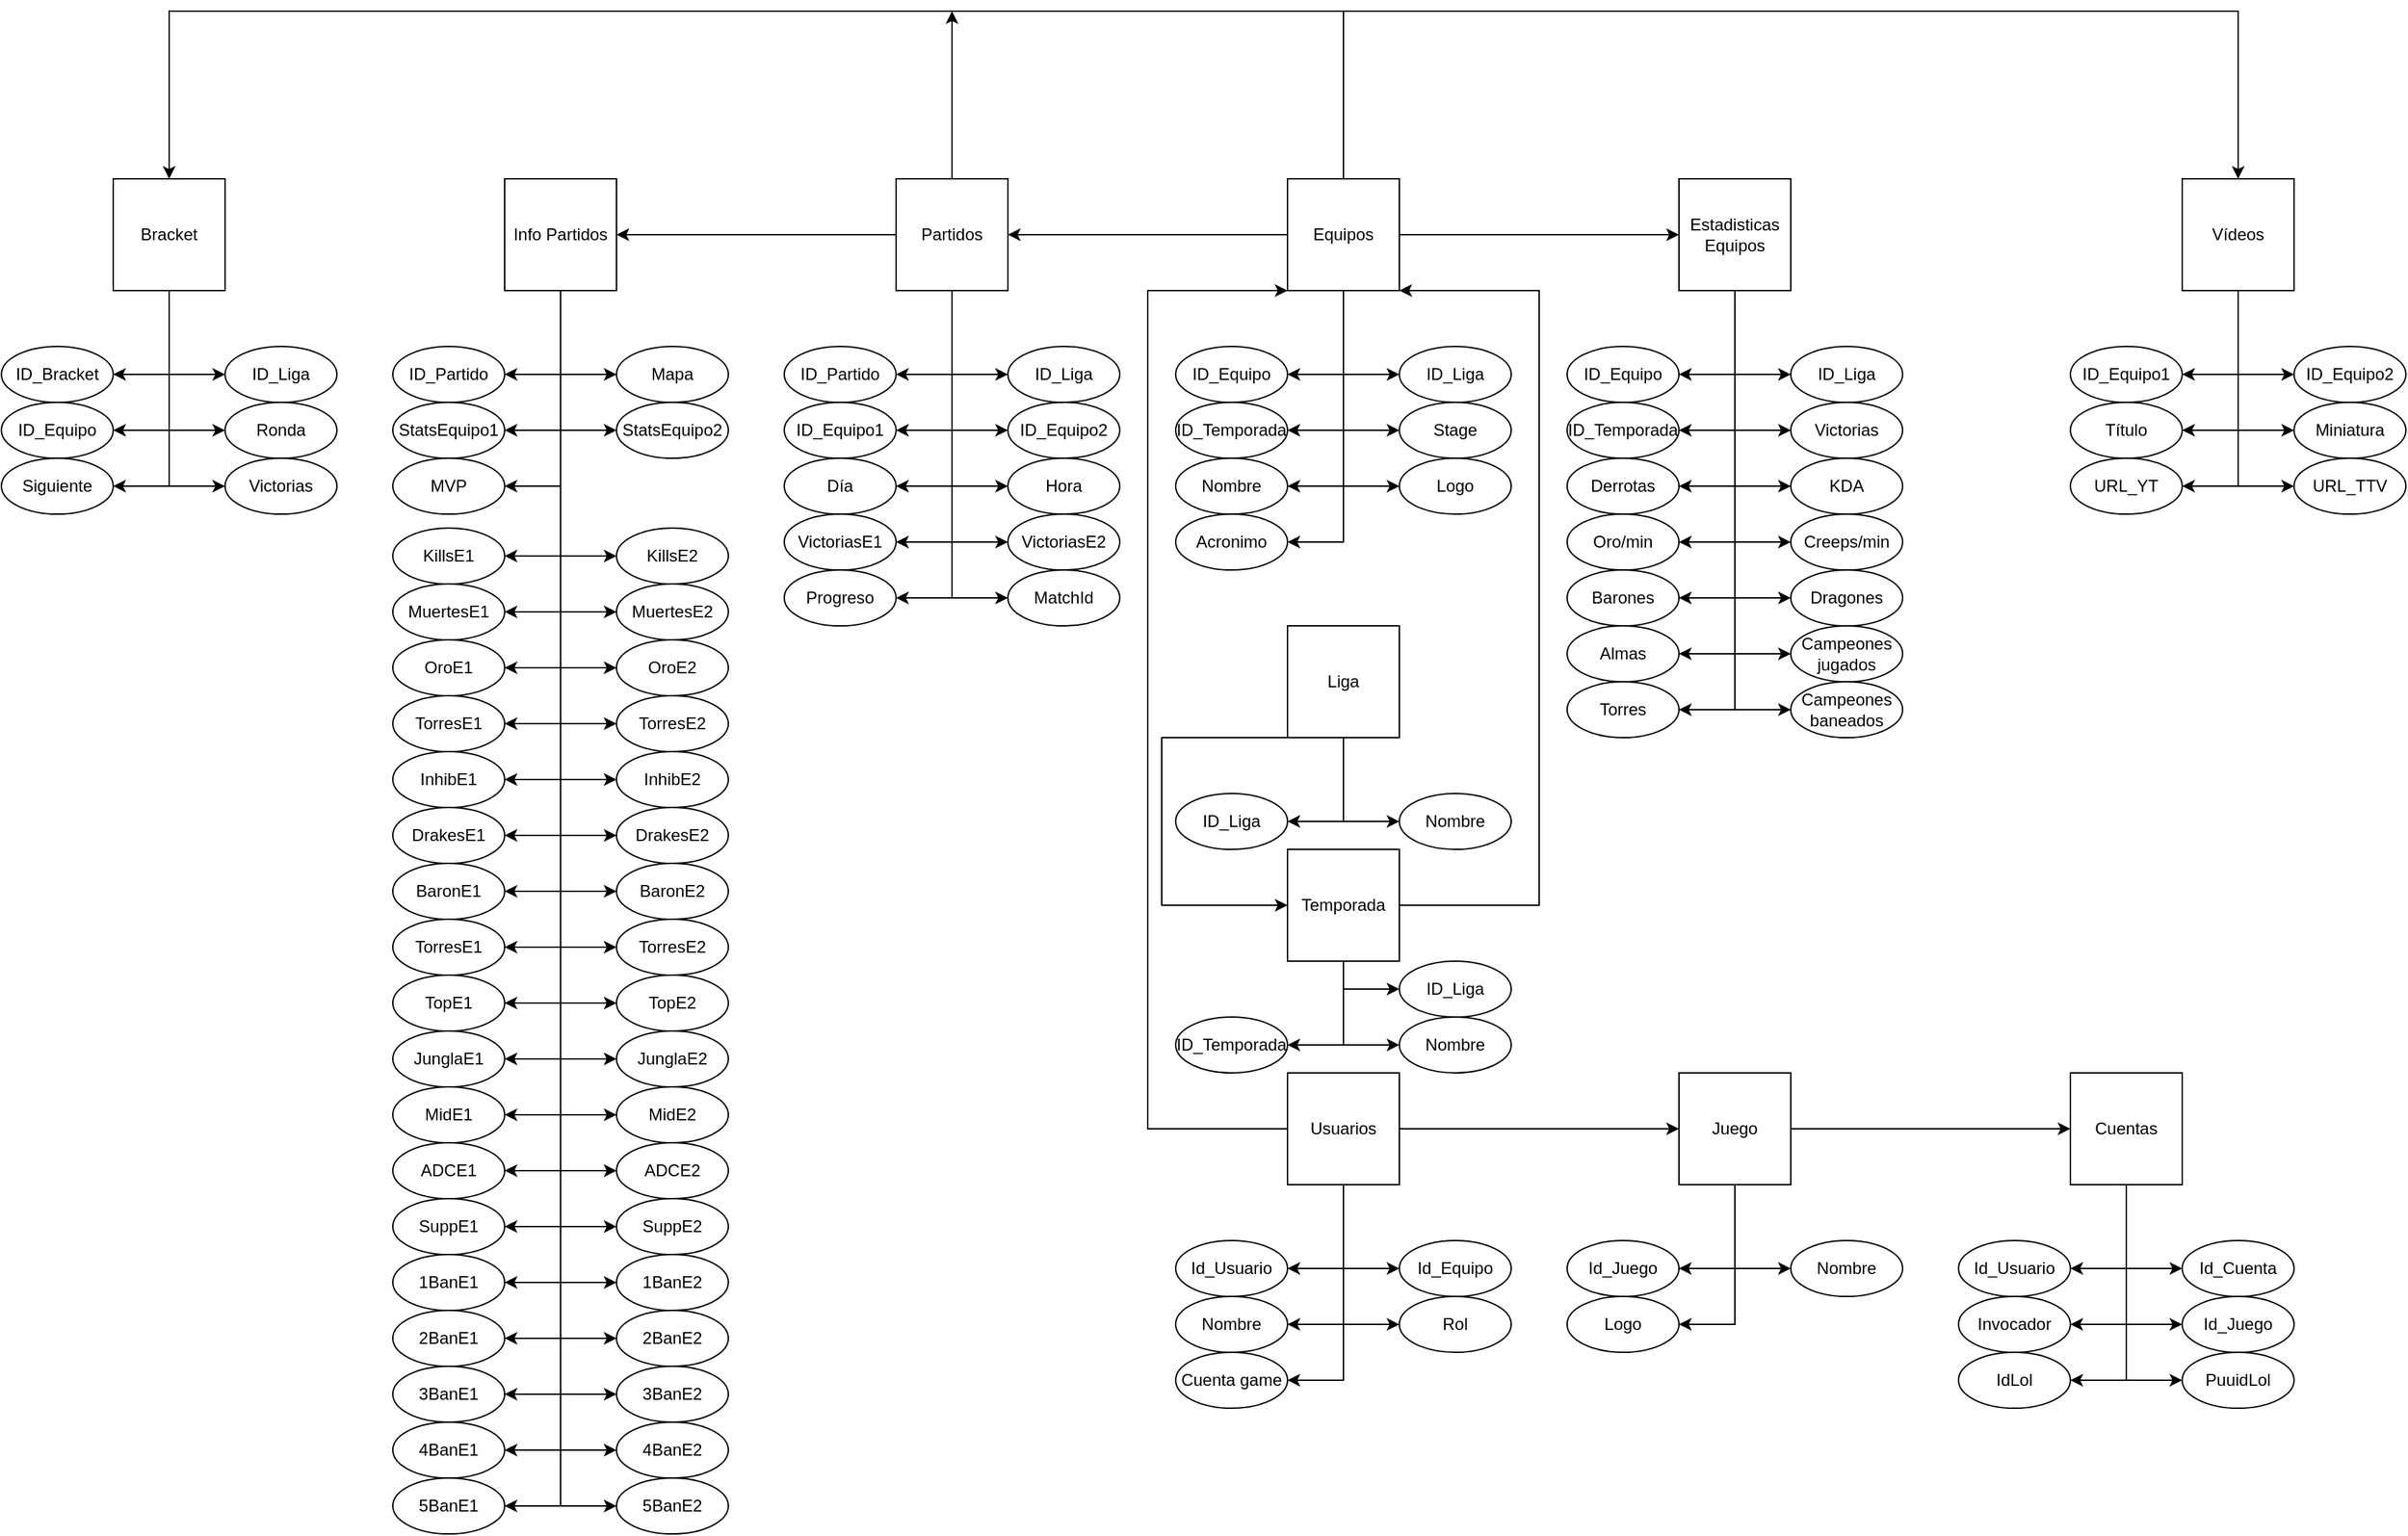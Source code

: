 <mxfile version="21.7.2" type="device">
  <diagram name="Entidad Relación" id="0u6aJtUoeR-ATOwxuQk9">
    <mxGraphModel dx="2261" dy="790" grid="1" gridSize="10" guides="1" tooltips="1" connect="1" arrows="1" fold="1" page="1" pageScale="1" pageWidth="827" pageHeight="1169" math="0" shadow="0">
      <root>
        <mxCell id="0" />
        <mxCell id="1" parent="0" />
        <mxCell id="FZm4dAVfLS0H3GK4Erbv-11" style="edgeStyle=orthogonalEdgeStyle;rounded=0;orthogonalLoop=1;jettySize=auto;html=1;entryX=1;entryY=0.5;entryDx=0;entryDy=0;" parent="1" source="FZm4dAVfLS0H3GK4Erbv-1" target="FZm4dAVfLS0H3GK4Erbv-2" edge="1">
          <mxGeometry relative="1" as="geometry" />
        </mxCell>
        <mxCell id="FZm4dAVfLS0H3GK4Erbv-12" style="edgeStyle=orthogonalEdgeStyle;rounded=0;orthogonalLoop=1;jettySize=auto;html=1;entryX=0;entryY=0.5;entryDx=0;entryDy=0;" parent="1" source="FZm4dAVfLS0H3GK4Erbv-1" target="FZm4dAVfLS0H3GK4Erbv-3" edge="1">
          <mxGeometry relative="1" as="geometry" />
        </mxCell>
        <mxCell id="FZm4dAVfLS0H3GK4Erbv-13" style="edgeStyle=orthogonalEdgeStyle;rounded=0;orthogonalLoop=1;jettySize=auto;html=1;entryX=0;entryY=0.5;entryDx=0;entryDy=0;" parent="1" source="FZm4dAVfLS0H3GK4Erbv-1" target="FZm4dAVfLS0H3GK4Erbv-9" edge="1">
          <mxGeometry relative="1" as="geometry" />
        </mxCell>
        <mxCell id="FZm4dAVfLS0H3GK4Erbv-14" style="edgeStyle=orthogonalEdgeStyle;rounded=0;orthogonalLoop=1;jettySize=auto;html=1;entryX=0;entryY=0.5;entryDx=0;entryDy=0;" parent="1" source="FZm4dAVfLS0H3GK4Erbv-1" target="FZm4dAVfLS0H3GK4Erbv-5" edge="1">
          <mxGeometry relative="1" as="geometry" />
        </mxCell>
        <mxCell id="FZm4dAVfLS0H3GK4Erbv-15" style="edgeStyle=orthogonalEdgeStyle;rounded=0;orthogonalLoop=1;jettySize=auto;html=1;entryX=1;entryY=0.5;entryDx=0;entryDy=0;" parent="1" source="FZm4dAVfLS0H3GK4Erbv-1" target="FZm4dAVfLS0H3GK4Erbv-4" edge="1">
          <mxGeometry relative="1" as="geometry" />
        </mxCell>
        <mxCell id="FZm4dAVfLS0H3GK4Erbv-16" style="edgeStyle=orthogonalEdgeStyle;rounded=0;orthogonalLoop=1;jettySize=auto;html=1;entryX=1;entryY=0.5;entryDx=0;entryDy=0;" parent="1" source="FZm4dAVfLS0H3GK4Erbv-1" target="FZm4dAVfLS0H3GK4Erbv-6" edge="1">
          <mxGeometry relative="1" as="geometry" />
        </mxCell>
        <mxCell id="FZm4dAVfLS0H3GK4Erbv-44" style="edgeStyle=orthogonalEdgeStyle;rounded=0;orthogonalLoop=1;jettySize=auto;html=1;entryX=0;entryY=0.5;entryDx=0;entryDy=0;" parent="1" source="FZm4dAVfLS0H3GK4Erbv-1" target="FZm4dAVfLS0H3GK4Erbv-10" edge="1">
          <mxGeometry relative="1" as="geometry" />
        </mxCell>
        <mxCell id="FZm4dAVfLS0H3GK4Erbv-72" style="edgeStyle=orthogonalEdgeStyle;rounded=0;orthogonalLoop=1;jettySize=auto;html=1;entryX=1;entryY=0.5;entryDx=0;entryDy=0;" parent="1" source="FZm4dAVfLS0H3GK4Erbv-1" target="FZm4dAVfLS0H3GK4Erbv-58" edge="1">
          <mxGeometry relative="1" as="geometry" />
        </mxCell>
        <mxCell id="FZm4dAVfLS0H3GK4Erbv-162" style="edgeStyle=orthogonalEdgeStyle;rounded=0;orthogonalLoop=1;jettySize=auto;html=1;entryX=0.5;entryY=0;entryDx=0;entryDy=0;" parent="1" source="FZm4dAVfLS0H3GK4Erbv-1" target="FZm4dAVfLS0H3GK4Erbv-159" edge="1">
          <mxGeometry relative="1" as="geometry">
            <Array as="points">
              <mxPoint x="240" y="40" />
              <mxPoint x="880" y="40" />
            </Array>
          </mxGeometry>
        </mxCell>
        <mxCell id="FZm4dAVfLS0H3GK4Erbv-176" style="edgeStyle=orthogonalEdgeStyle;rounded=0;orthogonalLoop=1;jettySize=auto;html=1;entryX=0.5;entryY=0;entryDx=0;entryDy=0;" parent="1" source="FZm4dAVfLS0H3GK4Erbv-1" target="FZm4dAVfLS0H3GK4Erbv-173" edge="1">
          <mxGeometry relative="1" as="geometry">
            <Array as="points">
              <mxPoint x="240" y="40" />
              <mxPoint x="-600" y="40" />
            </Array>
          </mxGeometry>
        </mxCell>
        <mxCell id="FZm4dAVfLS0H3GK4Erbv-188" style="edgeStyle=orthogonalEdgeStyle;rounded=0;orthogonalLoop=1;jettySize=auto;html=1;entryX=1;entryY=0.5;entryDx=0;entryDy=0;" parent="1" source="FZm4dAVfLS0H3GK4Erbv-1" target="FZm4dAVfLS0H3GK4Erbv-187" edge="1">
          <mxGeometry relative="1" as="geometry" />
        </mxCell>
        <mxCell id="FZm4dAVfLS0H3GK4Erbv-1" value="Equipos" style="whiteSpace=wrap;html=1;aspect=fixed;" parent="1" vertex="1">
          <mxGeometry x="200" y="160" width="80" height="80" as="geometry" />
        </mxCell>
        <mxCell id="FZm4dAVfLS0H3GK4Erbv-2" value="ID_Equipo" style="ellipse;whiteSpace=wrap;html=1;" parent="1" vertex="1">
          <mxGeometry x="120" y="280" width="80" height="40" as="geometry" />
        </mxCell>
        <mxCell id="FZm4dAVfLS0H3GK4Erbv-3" value="ID_Liga" style="ellipse;whiteSpace=wrap;html=1;" parent="1" vertex="1">
          <mxGeometry x="280" y="280" width="80" height="40" as="geometry" />
        </mxCell>
        <mxCell id="FZm4dAVfLS0H3GK4Erbv-4" value="Nombre" style="ellipse;whiteSpace=wrap;html=1;" parent="1" vertex="1">
          <mxGeometry x="120" y="360" width="80" height="40" as="geometry" />
        </mxCell>
        <mxCell id="FZm4dAVfLS0H3GK4Erbv-5" value="Logo" style="ellipse;whiteSpace=wrap;html=1;" parent="1" vertex="1">
          <mxGeometry x="280" y="360" width="80" height="40" as="geometry" />
        </mxCell>
        <mxCell id="FZm4dAVfLS0H3GK4Erbv-6" value="Acronimo" style="ellipse;whiteSpace=wrap;html=1;" parent="1" vertex="1">
          <mxGeometry x="120" y="400" width="80" height="40" as="geometry" />
        </mxCell>
        <mxCell id="FZm4dAVfLS0H3GK4Erbv-9" value="Stage" style="ellipse;whiteSpace=wrap;html=1;" parent="1" vertex="1">
          <mxGeometry x="280" y="320" width="80" height="40" as="geometry" />
        </mxCell>
        <mxCell id="FZm4dAVfLS0H3GK4Erbv-29" style="edgeStyle=orthogonalEdgeStyle;rounded=0;orthogonalLoop=1;jettySize=auto;html=1;entryX=1;entryY=0.5;entryDx=0;entryDy=0;" parent="1" source="FZm4dAVfLS0H3GK4Erbv-10" target="FZm4dAVfLS0H3GK4Erbv-17" edge="1">
          <mxGeometry relative="1" as="geometry" />
        </mxCell>
        <mxCell id="FZm4dAVfLS0H3GK4Erbv-30" style="edgeStyle=orthogonalEdgeStyle;rounded=0;orthogonalLoop=1;jettySize=auto;html=1;entryX=0;entryY=0.5;entryDx=0;entryDy=0;" parent="1" source="FZm4dAVfLS0H3GK4Erbv-10" target="FZm4dAVfLS0H3GK4Erbv-18" edge="1">
          <mxGeometry relative="1" as="geometry" />
        </mxCell>
        <mxCell id="FZm4dAVfLS0H3GK4Erbv-31" style="edgeStyle=orthogonalEdgeStyle;rounded=0;orthogonalLoop=1;jettySize=auto;html=1;entryX=1;entryY=0.5;entryDx=0;entryDy=0;" parent="1" source="FZm4dAVfLS0H3GK4Erbv-10" target="FZm4dAVfLS0H3GK4Erbv-19" edge="1">
          <mxGeometry relative="1" as="geometry" />
        </mxCell>
        <mxCell id="FZm4dAVfLS0H3GK4Erbv-32" style="edgeStyle=orthogonalEdgeStyle;rounded=0;orthogonalLoop=1;jettySize=auto;html=1;entryX=1;entryY=0.5;entryDx=0;entryDy=0;" parent="1" source="FZm4dAVfLS0H3GK4Erbv-10" target="FZm4dAVfLS0H3GK4Erbv-21" edge="1">
          <mxGeometry relative="1" as="geometry" />
        </mxCell>
        <mxCell id="FZm4dAVfLS0H3GK4Erbv-33" style="edgeStyle=orthogonalEdgeStyle;rounded=0;orthogonalLoop=1;jettySize=auto;html=1;entryX=1;entryY=0.5;entryDx=0;entryDy=0;" parent="1" source="FZm4dAVfLS0H3GK4Erbv-10" target="FZm4dAVfLS0H3GK4Erbv-23" edge="1">
          <mxGeometry relative="1" as="geometry" />
        </mxCell>
        <mxCell id="FZm4dAVfLS0H3GK4Erbv-34" style="edgeStyle=orthogonalEdgeStyle;rounded=0;orthogonalLoop=1;jettySize=auto;html=1;entryX=1;entryY=0.5;entryDx=0;entryDy=0;" parent="1" source="FZm4dAVfLS0H3GK4Erbv-10" target="FZm4dAVfLS0H3GK4Erbv-25" edge="1">
          <mxGeometry relative="1" as="geometry" />
        </mxCell>
        <mxCell id="FZm4dAVfLS0H3GK4Erbv-35" style="edgeStyle=orthogonalEdgeStyle;rounded=0;orthogonalLoop=1;jettySize=auto;html=1;entryX=1;entryY=0.5;entryDx=0;entryDy=0;" parent="1" source="FZm4dAVfLS0H3GK4Erbv-10" target="FZm4dAVfLS0H3GK4Erbv-27" edge="1">
          <mxGeometry relative="1" as="geometry" />
        </mxCell>
        <mxCell id="FZm4dAVfLS0H3GK4Erbv-36" style="edgeStyle=orthogonalEdgeStyle;rounded=0;orthogonalLoop=1;jettySize=auto;html=1;entryX=0;entryY=0.5;entryDx=0;entryDy=0;" parent="1" source="FZm4dAVfLS0H3GK4Erbv-10" target="FZm4dAVfLS0H3GK4Erbv-22" edge="1">
          <mxGeometry relative="1" as="geometry" />
        </mxCell>
        <mxCell id="FZm4dAVfLS0H3GK4Erbv-37" style="edgeStyle=orthogonalEdgeStyle;rounded=0;orthogonalLoop=1;jettySize=auto;html=1;entryX=0;entryY=0.5;entryDx=0;entryDy=0;" parent="1" source="FZm4dAVfLS0H3GK4Erbv-10" target="FZm4dAVfLS0H3GK4Erbv-20" edge="1">
          <mxGeometry relative="1" as="geometry" />
        </mxCell>
        <mxCell id="FZm4dAVfLS0H3GK4Erbv-38" style="edgeStyle=orthogonalEdgeStyle;rounded=0;orthogonalLoop=1;jettySize=auto;html=1;entryX=0;entryY=0.5;entryDx=0;entryDy=0;" parent="1" source="FZm4dAVfLS0H3GK4Erbv-10" target="FZm4dAVfLS0H3GK4Erbv-24" edge="1">
          <mxGeometry relative="1" as="geometry" />
        </mxCell>
        <mxCell id="FZm4dAVfLS0H3GK4Erbv-42" style="edgeStyle=orthogonalEdgeStyle;rounded=0;orthogonalLoop=1;jettySize=auto;html=1;entryX=0;entryY=0.5;entryDx=0;entryDy=0;" parent="1" source="FZm4dAVfLS0H3GK4Erbv-10" target="FZm4dAVfLS0H3GK4Erbv-40" edge="1">
          <mxGeometry relative="1" as="geometry" />
        </mxCell>
        <mxCell id="FZm4dAVfLS0H3GK4Erbv-96" style="edgeStyle=orthogonalEdgeStyle;rounded=0;orthogonalLoop=1;jettySize=auto;html=1;entryX=0;entryY=0.5;entryDx=0;entryDy=0;" parent="1" source="FZm4dAVfLS0H3GK4Erbv-10" target="FZm4dAVfLS0H3GK4Erbv-41" edge="1">
          <mxGeometry relative="1" as="geometry" />
        </mxCell>
        <mxCell id="kjn3KWQrzmM9Be7_fCNh-6" style="edgeStyle=orthogonalEdgeStyle;rounded=0;orthogonalLoop=1;jettySize=auto;html=1;entryX=0;entryY=0.5;entryDx=0;entryDy=0;" edge="1" parent="1" source="FZm4dAVfLS0H3GK4Erbv-10" target="kjn3KWQrzmM9Be7_fCNh-5">
          <mxGeometry relative="1" as="geometry" />
        </mxCell>
        <mxCell id="kjn3KWQrzmM9Be7_fCNh-8" style="edgeStyle=orthogonalEdgeStyle;rounded=0;orthogonalLoop=1;jettySize=auto;html=1;entryX=1;entryY=0.5;entryDx=0;entryDy=0;" edge="1" parent="1" source="FZm4dAVfLS0H3GK4Erbv-10" target="kjn3KWQrzmM9Be7_fCNh-7">
          <mxGeometry relative="1" as="geometry" />
        </mxCell>
        <mxCell id="FZm4dAVfLS0H3GK4Erbv-10" value="Estadisticas&lt;br&gt;Equipos" style="whiteSpace=wrap;html=1;aspect=fixed;" parent="1" vertex="1">
          <mxGeometry x="480" y="160" width="80" height="80" as="geometry" />
        </mxCell>
        <mxCell id="FZm4dAVfLS0H3GK4Erbv-17" value="ID_Equipo" style="ellipse;whiteSpace=wrap;html=1;" parent="1" vertex="1">
          <mxGeometry x="400" y="280" width="80" height="40" as="geometry" />
        </mxCell>
        <mxCell id="FZm4dAVfLS0H3GK4Erbv-18" value="Victorias" style="ellipse;whiteSpace=wrap;html=1;" parent="1" vertex="1">
          <mxGeometry x="560" y="320" width="80" height="40" as="geometry" />
        </mxCell>
        <mxCell id="FZm4dAVfLS0H3GK4Erbv-19" value="Derrotas" style="ellipse;whiteSpace=wrap;html=1;" parent="1" vertex="1">
          <mxGeometry x="400" y="360" width="80" height="40" as="geometry" />
        </mxCell>
        <mxCell id="FZm4dAVfLS0H3GK4Erbv-20" value="Creeps/min" style="ellipse;whiteSpace=wrap;html=1;" parent="1" vertex="1">
          <mxGeometry x="560" y="400" width="80" height="40" as="geometry" />
        </mxCell>
        <mxCell id="FZm4dAVfLS0H3GK4Erbv-21" value="Oro/min" style="ellipse;whiteSpace=wrap;html=1;" parent="1" vertex="1">
          <mxGeometry x="400" y="400" width="80" height="40" as="geometry" />
        </mxCell>
        <mxCell id="FZm4dAVfLS0H3GK4Erbv-22" value="KDA" style="ellipse;whiteSpace=wrap;html=1;" parent="1" vertex="1">
          <mxGeometry x="560" y="360" width="80" height="40" as="geometry" />
        </mxCell>
        <mxCell id="FZm4dAVfLS0H3GK4Erbv-23" value="Barones" style="ellipse;whiteSpace=wrap;html=1;" parent="1" vertex="1">
          <mxGeometry x="400" y="440" width="80" height="40" as="geometry" />
        </mxCell>
        <mxCell id="FZm4dAVfLS0H3GK4Erbv-24" value="Dragones" style="ellipse;whiteSpace=wrap;html=1;" parent="1" vertex="1">
          <mxGeometry x="560" y="440" width="80" height="40" as="geometry" />
        </mxCell>
        <mxCell id="FZm4dAVfLS0H3GK4Erbv-25" value="Almas" style="ellipse;whiteSpace=wrap;html=1;" parent="1" vertex="1">
          <mxGeometry x="400" y="480" width="80" height="40" as="geometry" />
        </mxCell>
        <mxCell id="FZm4dAVfLS0H3GK4Erbv-27" value="Torres" style="ellipse;whiteSpace=wrap;html=1;" parent="1" vertex="1">
          <mxGeometry x="400" y="520" width="80" height="40" as="geometry" />
        </mxCell>
        <mxCell id="FZm4dAVfLS0H3GK4Erbv-40" value="Campeones jugados" style="ellipse;whiteSpace=wrap;html=1;" parent="1" vertex="1">
          <mxGeometry x="560" y="480" width="80" height="40" as="geometry" />
        </mxCell>
        <mxCell id="FZm4dAVfLS0H3GK4Erbv-41" value="Campeones baneados" style="ellipse;whiteSpace=wrap;html=1;" parent="1" vertex="1">
          <mxGeometry x="560" y="520" width="80" height="40" as="geometry" />
        </mxCell>
        <mxCell id="FZm4dAVfLS0H3GK4Erbv-45" style="edgeStyle=orthogonalEdgeStyle;rounded=0;orthogonalLoop=1;jettySize=auto;html=1;entryX=1;entryY=0.5;entryDx=0;entryDy=0;" parent="1" source="FZm4dAVfLS0H3GK4Erbv-58" target="FZm4dAVfLS0H3GK4Erbv-59" edge="1">
          <mxGeometry relative="1" as="geometry" />
        </mxCell>
        <mxCell id="FZm4dAVfLS0H3GK4Erbv-46" style="edgeStyle=orthogonalEdgeStyle;rounded=0;orthogonalLoop=1;jettySize=auto;html=1;entryX=0;entryY=0.5;entryDx=0;entryDy=0;" parent="1" source="FZm4dAVfLS0H3GK4Erbv-58" target="FZm4dAVfLS0H3GK4Erbv-60" edge="1">
          <mxGeometry relative="1" as="geometry" />
        </mxCell>
        <mxCell id="FZm4dAVfLS0H3GK4Erbv-47" style="edgeStyle=orthogonalEdgeStyle;rounded=0;orthogonalLoop=1;jettySize=auto;html=1;entryX=1;entryY=0.5;entryDx=0;entryDy=0;" parent="1" source="FZm4dAVfLS0H3GK4Erbv-58" target="FZm4dAVfLS0H3GK4Erbv-61" edge="1">
          <mxGeometry relative="1" as="geometry" />
        </mxCell>
        <mxCell id="FZm4dAVfLS0H3GK4Erbv-48" style="edgeStyle=orthogonalEdgeStyle;rounded=0;orthogonalLoop=1;jettySize=auto;html=1;entryX=1;entryY=0.5;entryDx=0;entryDy=0;" parent="1" source="FZm4dAVfLS0H3GK4Erbv-58" target="FZm4dAVfLS0H3GK4Erbv-63" edge="1">
          <mxGeometry relative="1" as="geometry" />
        </mxCell>
        <mxCell id="FZm4dAVfLS0H3GK4Erbv-49" style="edgeStyle=orthogonalEdgeStyle;rounded=0;orthogonalLoop=1;jettySize=auto;html=1;entryX=1;entryY=0.5;entryDx=0;entryDy=0;" parent="1" source="FZm4dAVfLS0H3GK4Erbv-58" target="FZm4dAVfLS0H3GK4Erbv-65" edge="1">
          <mxGeometry relative="1" as="geometry" />
        </mxCell>
        <mxCell id="FZm4dAVfLS0H3GK4Erbv-52" style="edgeStyle=orthogonalEdgeStyle;rounded=0;orthogonalLoop=1;jettySize=auto;html=1;entryX=0;entryY=0.5;entryDx=0;entryDy=0;" parent="1" source="FZm4dAVfLS0H3GK4Erbv-58" target="FZm4dAVfLS0H3GK4Erbv-64" edge="1">
          <mxGeometry relative="1" as="geometry" />
        </mxCell>
        <mxCell id="FZm4dAVfLS0H3GK4Erbv-53" style="edgeStyle=orthogonalEdgeStyle;rounded=0;orthogonalLoop=1;jettySize=auto;html=1;entryX=0;entryY=0.5;entryDx=0;entryDy=0;" parent="1" source="FZm4dAVfLS0H3GK4Erbv-58" target="FZm4dAVfLS0H3GK4Erbv-62" edge="1">
          <mxGeometry relative="1" as="geometry" />
        </mxCell>
        <mxCell id="FZm4dAVfLS0H3GK4Erbv-55" style="edgeStyle=orthogonalEdgeStyle;rounded=0;orthogonalLoop=1;jettySize=auto;html=1;entryX=0;entryY=0.5;entryDx=0;entryDy=0;" parent="1" source="FZm4dAVfLS0H3GK4Erbv-58" target="FZm4dAVfLS0H3GK4Erbv-69" edge="1">
          <mxGeometry relative="1" as="geometry" />
        </mxCell>
        <mxCell id="FZm4dAVfLS0H3GK4Erbv-73" style="edgeStyle=orthogonalEdgeStyle;rounded=0;orthogonalLoop=1;jettySize=auto;html=1;entryX=1;entryY=0.5;entryDx=0;entryDy=0;" parent="1" source="FZm4dAVfLS0H3GK4Erbv-58" target="FZm4dAVfLS0H3GK4Erbv-66" edge="1">
          <mxGeometry relative="1" as="geometry" />
        </mxCell>
        <mxCell id="FZm4dAVfLS0H3GK4Erbv-75" style="edgeStyle=orthogonalEdgeStyle;rounded=0;orthogonalLoop=1;jettySize=auto;html=1;entryX=0;entryY=0.5;entryDx=0;entryDy=0;" parent="1" source="FZm4dAVfLS0H3GK4Erbv-58" target="FZm4dAVfLS0H3GK4Erbv-67" edge="1">
          <mxGeometry relative="1" as="geometry" />
        </mxCell>
        <mxCell id="FZm4dAVfLS0H3GK4Erbv-77" style="edgeStyle=orthogonalEdgeStyle;rounded=0;orthogonalLoop=1;jettySize=auto;html=1;entryX=1;entryY=0.5;entryDx=0;entryDy=0;" parent="1" source="FZm4dAVfLS0H3GK4Erbv-58" target="FZm4dAVfLS0H3GK4Erbv-76" edge="1">
          <mxGeometry relative="1" as="geometry" />
        </mxCell>
        <mxCell id="FZm4dAVfLS0H3GK4Erbv-177" style="edgeStyle=orthogonalEdgeStyle;rounded=0;orthogonalLoop=1;jettySize=auto;html=1;" parent="1" source="FZm4dAVfLS0H3GK4Erbv-58" edge="1">
          <mxGeometry relative="1" as="geometry">
            <mxPoint x="-40" y="40.0" as="targetPoint" />
          </mxGeometry>
        </mxCell>
        <mxCell id="FZm4dAVfLS0H3GK4Erbv-58" value="Partidos" style="whiteSpace=wrap;html=1;aspect=fixed;" parent="1" vertex="1">
          <mxGeometry x="-80" y="160" width="80" height="80" as="geometry" />
        </mxCell>
        <mxCell id="FZm4dAVfLS0H3GK4Erbv-59" value="ID_Equipo1" style="ellipse;whiteSpace=wrap;html=1;" parent="1" vertex="1">
          <mxGeometry x="-160" y="320" width="80" height="40" as="geometry" />
        </mxCell>
        <mxCell id="FZm4dAVfLS0H3GK4Erbv-60" value="ID_Equipo2" style="ellipse;whiteSpace=wrap;html=1;" parent="1" vertex="1">
          <mxGeometry y="320" width="80" height="40" as="geometry" />
        </mxCell>
        <mxCell id="FZm4dAVfLS0H3GK4Erbv-61" value="Día" style="ellipse;whiteSpace=wrap;html=1;" parent="1" vertex="1">
          <mxGeometry x="-160" y="360" width="80" height="40" as="geometry" />
        </mxCell>
        <mxCell id="FZm4dAVfLS0H3GK4Erbv-62" value="VictoriasE2" style="ellipse;whiteSpace=wrap;html=1;" parent="1" vertex="1">
          <mxGeometry y="400" width="80" height="40" as="geometry" />
        </mxCell>
        <mxCell id="FZm4dAVfLS0H3GK4Erbv-63" value="VictoriasE1" style="ellipse;whiteSpace=wrap;html=1;" parent="1" vertex="1">
          <mxGeometry x="-160" y="400" width="80" height="40" as="geometry" />
        </mxCell>
        <mxCell id="FZm4dAVfLS0H3GK4Erbv-64" value="Hora" style="ellipse;whiteSpace=wrap;html=1;" parent="1" vertex="1">
          <mxGeometry y="360" width="80" height="40" as="geometry" />
        </mxCell>
        <mxCell id="FZm4dAVfLS0H3GK4Erbv-65" value="Progreso" style="ellipse;whiteSpace=wrap;html=1;" parent="1" vertex="1">
          <mxGeometry x="-160" y="440" width="80" height="40" as="geometry" />
        </mxCell>
        <mxCell id="FZm4dAVfLS0H3GK4Erbv-66" value="ID_Partido" style="ellipse;whiteSpace=wrap;html=1;" parent="1" vertex="1">
          <mxGeometry x="-160" y="280" width="80" height="40" as="geometry" />
        </mxCell>
        <mxCell id="FZm4dAVfLS0H3GK4Erbv-67" value="ID_Liga" style="ellipse;whiteSpace=wrap;html=1;" parent="1" vertex="1">
          <mxGeometry y="280" width="80" height="40" as="geometry" />
        </mxCell>
        <mxCell id="FZm4dAVfLS0H3GK4Erbv-69" value="MatchId" style="ellipse;whiteSpace=wrap;html=1;" parent="1" vertex="1">
          <mxGeometry y="440" width="80" height="40" as="geometry" />
        </mxCell>
        <mxCell id="FZm4dAVfLS0H3GK4Erbv-118" style="edgeStyle=orthogonalEdgeStyle;rounded=0;orthogonalLoop=1;jettySize=auto;html=1;entryX=0;entryY=0.5;entryDx=0;entryDy=0;" parent="1" source="FZm4dAVfLS0H3GK4Erbv-76" target="FZm4dAVfLS0H3GK4Erbv-86" edge="1">
          <mxGeometry relative="1" as="geometry" />
        </mxCell>
        <mxCell id="FZm4dAVfLS0H3GK4Erbv-119" style="edgeStyle=orthogonalEdgeStyle;rounded=0;orthogonalLoop=1;jettySize=auto;html=1;entryX=0;entryY=0.5;entryDx=0;entryDy=0;" parent="1" source="FZm4dAVfLS0H3GK4Erbv-76" target="FZm4dAVfLS0H3GK4Erbv-79" edge="1">
          <mxGeometry relative="1" as="geometry" />
        </mxCell>
        <mxCell id="FZm4dAVfLS0H3GK4Erbv-120" style="edgeStyle=orthogonalEdgeStyle;rounded=0;orthogonalLoop=1;jettySize=auto;html=1;entryX=0;entryY=0.5;entryDx=0;entryDy=0;" parent="1" source="FZm4dAVfLS0H3GK4Erbv-76" target="FZm4dAVfLS0H3GK4Erbv-83" edge="1">
          <mxGeometry relative="1" as="geometry" />
        </mxCell>
        <mxCell id="FZm4dAVfLS0H3GK4Erbv-121" style="edgeStyle=orthogonalEdgeStyle;rounded=0;orthogonalLoop=1;jettySize=auto;html=1;entryX=0;entryY=0.5;entryDx=0;entryDy=0;" parent="1" source="FZm4dAVfLS0H3GK4Erbv-76" target="FZm4dAVfLS0H3GK4Erbv-81" edge="1">
          <mxGeometry relative="1" as="geometry" />
        </mxCell>
        <mxCell id="FZm4dAVfLS0H3GK4Erbv-122" style="edgeStyle=orthogonalEdgeStyle;rounded=0;orthogonalLoop=1;jettySize=auto;html=1;entryX=0;entryY=0.5;entryDx=0;entryDy=0;" parent="1" source="FZm4dAVfLS0H3GK4Erbv-76" target="FZm4dAVfLS0H3GK4Erbv-87" edge="1">
          <mxGeometry relative="1" as="geometry" />
        </mxCell>
        <mxCell id="FZm4dAVfLS0H3GK4Erbv-123" style="edgeStyle=orthogonalEdgeStyle;rounded=0;orthogonalLoop=1;jettySize=auto;html=1;entryX=0;entryY=0.5;entryDx=0;entryDy=0;" parent="1" source="FZm4dAVfLS0H3GK4Erbv-76" target="FZm4dAVfLS0H3GK4Erbv-89" edge="1">
          <mxGeometry relative="1" as="geometry" />
        </mxCell>
        <mxCell id="FZm4dAVfLS0H3GK4Erbv-124" style="edgeStyle=orthogonalEdgeStyle;rounded=0;orthogonalLoop=1;jettySize=auto;html=1;entryX=0;entryY=0.5;entryDx=0;entryDy=0;" parent="1" source="FZm4dAVfLS0H3GK4Erbv-76" target="FZm4dAVfLS0H3GK4Erbv-93" edge="1">
          <mxGeometry relative="1" as="geometry" />
        </mxCell>
        <mxCell id="FZm4dAVfLS0H3GK4Erbv-125" style="edgeStyle=orthogonalEdgeStyle;rounded=0;orthogonalLoop=1;jettySize=auto;html=1;entryX=0;entryY=0.5;entryDx=0;entryDy=0;" parent="1" source="FZm4dAVfLS0H3GK4Erbv-76" target="FZm4dAVfLS0H3GK4Erbv-91" edge="1">
          <mxGeometry relative="1" as="geometry" />
        </mxCell>
        <mxCell id="FZm4dAVfLS0H3GK4Erbv-126" style="edgeStyle=orthogonalEdgeStyle;rounded=0;orthogonalLoop=1;jettySize=auto;html=1;entryX=0;entryY=0.5;entryDx=0;entryDy=0;" parent="1" source="FZm4dAVfLS0H3GK4Erbv-76" target="FZm4dAVfLS0H3GK4Erbv-95" edge="1">
          <mxGeometry relative="1" as="geometry" />
        </mxCell>
        <mxCell id="FZm4dAVfLS0H3GK4Erbv-127" style="edgeStyle=orthogonalEdgeStyle;rounded=0;orthogonalLoop=1;jettySize=auto;html=1;entryX=0;entryY=0.5;entryDx=0;entryDy=0;" parent="1" source="FZm4dAVfLS0H3GK4Erbv-76" target="FZm4dAVfLS0H3GK4Erbv-107" edge="1">
          <mxGeometry relative="1" as="geometry" />
        </mxCell>
        <mxCell id="FZm4dAVfLS0H3GK4Erbv-128" style="edgeStyle=orthogonalEdgeStyle;rounded=0;orthogonalLoop=1;jettySize=auto;html=1;entryX=0;entryY=0.5;entryDx=0;entryDy=0;" parent="1" source="FZm4dAVfLS0H3GK4Erbv-76" target="FZm4dAVfLS0H3GK4Erbv-108" edge="1">
          <mxGeometry relative="1" as="geometry" />
        </mxCell>
        <mxCell id="FZm4dAVfLS0H3GK4Erbv-129" style="edgeStyle=orthogonalEdgeStyle;rounded=0;orthogonalLoop=1;jettySize=auto;html=1;entryX=0;entryY=0.5;entryDx=0;entryDy=0;" parent="1" source="FZm4dAVfLS0H3GK4Erbv-76" target="FZm4dAVfLS0H3GK4Erbv-109" edge="1">
          <mxGeometry relative="1" as="geometry" />
        </mxCell>
        <mxCell id="FZm4dAVfLS0H3GK4Erbv-130" style="edgeStyle=orthogonalEdgeStyle;rounded=0;orthogonalLoop=1;jettySize=auto;html=1;entryX=0;entryY=0.5;entryDx=0;entryDy=0;" parent="1" source="FZm4dAVfLS0H3GK4Erbv-76" target="FZm4dAVfLS0H3GK4Erbv-110" edge="1">
          <mxGeometry relative="1" as="geometry" />
        </mxCell>
        <mxCell id="FZm4dAVfLS0H3GK4Erbv-131" style="edgeStyle=orthogonalEdgeStyle;rounded=0;orthogonalLoop=1;jettySize=auto;html=1;entryX=0;entryY=0.5;entryDx=0;entryDy=0;" parent="1" source="FZm4dAVfLS0H3GK4Erbv-76" target="FZm4dAVfLS0H3GK4Erbv-111" edge="1">
          <mxGeometry relative="1" as="geometry" />
        </mxCell>
        <mxCell id="FZm4dAVfLS0H3GK4Erbv-132" style="edgeStyle=orthogonalEdgeStyle;rounded=0;orthogonalLoop=1;jettySize=auto;html=1;entryX=0;entryY=0.5;entryDx=0;entryDy=0;" parent="1" source="FZm4dAVfLS0H3GK4Erbv-76" target="FZm4dAVfLS0H3GK4Erbv-112" edge="1">
          <mxGeometry relative="1" as="geometry" />
        </mxCell>
        <mxCell id="FZm4dAVfLS0H3GK4Erbv-133" style="edgeStyle=orthogonalEdgeStyle;rounded=0;orthogonalLoop=1;jettySize=auto;html=1;entryX=0;entryY=0.5;entryDx=0;entryDy=0;" parent="1" source="FZm4dAVfLS0H3GK4Erbv-76" target="FZm4dAVfLS0H3GK4Erbv-113" edge="1">
          <mxGeometry relative="1" as="geometry" />
        </mxCell>
        <mxCell id="FZm4dAVfLS0H3GK4Erbv-134" style="edgeStyle=orthogonalEdgeStyle;rounded=0;orthogonalLoop=1;jettySize=auto;html=1;entryX=0;entryY=0.5;entryDx=0;entryDy=0;" parent="1" source="FZm4dAVfLS0H3GK4Erbv-76" target="FZm4dAVfLS0H3GK4Erbv-114" edge="1">
          <mxGeometry relative="1" as="geometry" />
        </mxCell>
        <mxCell id="FZm4dAVfLS0H3GK4Erbv-135" style="edgeStyle=orthogonalEdgeStyle;rounded=0;orthogonalLoop=1;jettySize=auto;html=1;entryX=0;entryY=0.5;entryDx=0;entryDy=0;" parent="1" source="FZm4dAVfLS0H3GK4Erbv-76" target="FZm4dAVfLS0H3GK4Erbv-115" edge="1">
          <mxGeometry relative="1" as="geometry" />
        </mxCell>
        <mxCell id="FZm4dAVfLS0H3GK4Erbv-136" style="edgeStyle=orthogonalEdgeStyle;rounded=0;orthogonalLoop=1;jettySize=auto;html=1;entryX=0;entryY=0.5;entryDx=0;entryDy=0;" parent="1" source="FZm4dAVfLS0H3GK4Erbv-76" target="FZm4dAVfLS0H3GK4Erbv-116" edge="1">
          <mxGeometry relative="1" as="geometry" />
        </mxCell>
        <mxCell id="FZm4dAVfLS0H3GK4Erbv-137" style="edgeStyle=orthogonalEdgeStyle;rounded=0;orthogonalLoop=1;jettySize=auto;html=1;entryX=1;entryY=0.5;entryDx=0;entryDy=0;" parent="1" source="FZm4dAVfLS0H3GK4Erbv-76" target="FZm4dAVfLS0H3GK4Erbv-106" edge="1">
          <mxGeometry relative="1" as="geometry" />
        </mxCell>
        <mxCell id="FZm4dAVfLS0H3GK4Erbv-138" style="edgeStyle=orthogonalEdgeStyle;rounded=0;orthogonalLoop=1;jettySize=auto;html=1;entryX=1;entryY=0.5;entryDx=0;entryDy=0;" parent="1" source="FZm4dAVfLS0H3GK4Erbv-76" target="FZm4dAVfLS0H3GK4Erbv-105" edge="1">
          <mxGeometry relative="1" as="geometry" />
        </mxCell>
        <mxCell id="FZm4dAVfLS0H3GK4Erbv-139" style="edgeStyle=orthogonalEdgeStyle;rounded=0;orthogonalLoop=1;jettySize=auto;html=1;entryX=1;entryY=0.5;entryDx=0;entryDy=0;" parent="1" source="FZm4dAVfLS0H3GK4Erbv-76" target="FZm4dAVfLS0H3GK4Erbv-104" edge="1">
          <mxGeometry relative="1" as="geometry" />
        </mxCell>
        <mxCell id="FZm4dAVfLS0H3GK4Erbv-140" style="edgeStyle=orthogonalEdgeStyle;rounded=0;orthogonalLoop=1;jettySize=auto;html=1;entryX=1;entryY=0.5;entryDx=0;entryDy=0;" parent="1" source="FZm4dAVfLS0H3GK4Erbv-76" target="FZm4dAVfLS0H3GK4Erbv-103" edge="1">
          <mxGeometry relative="1" as="geometry" />
        </mxCell>
        <mxCell id="FZm4dAVfLS0H3GK4Erbv-141" style="edgeStyle=orthogonalEdgeStyle;rounded=0;orthogonalLoop=1;jettySize=auto;html=1;entryX=1;entryY=0.5;entryDx=0;entryDy=0;" parent="1" source="FZm4dAVfLS0H3GK4Erbv-76" target="FZm4dAVfLS0H3GK4Erbv-102" edge="1">
          <mxGeometry relative="1" as="geometry" />
        </mxCell>
        <mxCell id="FZm4dAVfLS0H3GK4Erbv-142" style="edgeStyle=orthogonalEdgeStyle;rounded=0;orthogonalLoop=1;jettySize=auto;html=1;entryX=1;entryY=0.5;entryDx=0;entryDy=0;" parent="1" source="FZm4dAVfLS0H3GK4Erbv-76" target="FZm4dAVfLS0H3GK4Erbv-101" edge="1">
          <mxGeometry relative="1" as="geometry" />
        </mxCell>
        <mxCell id="FZm4dAVfLS0H3GK4Erbv-143" style="edgeStyle=orthogonalEdgeStyle;rounded=0;orthogonalLoop=1;jettySize=auto;html=1;entryX=1;entryY=0.5;entryDx=0;entryDy=0;" parent="1" source="FZm4dAVfLS0H3GK4Erbv-76" target="FZm4dAVfLS0H3GK4Erbv-100" edge="1">
          <mxGeometry relative="1" as="geometry" />
        </mxCell>
        <mxCell id="FZm4dAVfLS0H3GK4Erbv-144" style="edgeStyle=orthogonalEdgeStyle;rounded=0;orthogonalLoop=1;jettySize=auto;html=1;entryX=1;entryY=0.5;entryDx=0;entryDy=0;" parent="1" source="FZm4dAVfLS0H3GK4Erbv-76" target="FZm4dAVfLS0H3GK4Erbv-99" edge="1">
          <mxGeometry relative="1" as="geometry" />
        </mxCell>
        <mxCell id="FZm4dAVfLS0H3GK4Erbv-145" style="edgeStyle=orthogonalEdgeStyle;rounded=0;orthogonalLoop=1;jettySize=auto;html=1;entryX=1;entryY=0.5;entryDx=0;entryDy=0;" parent="1" source="FZm4dAVfLS0H3GK4Erbv-76" target="FZm4dAVfLS0H3GK4Erbv-98" edge="1">
          <mxGeometry relative="1" as="geometry" />
        </mxCell>
        <mxCell id="FZm4dAVfLS0H3GK4Erbv-146" style="edgeStyle=orthogonalEdgeStyle;rounded=0;orthogonalLoop=1;jettySize=auto;html=1;entryX=1;entryY=0.5;entryDx=0;entryDy=0;" parent="1" source="FZm4dAVfLS0H3GK4Erbv-76" target="FZm4dAVfLS0H3GK4Erbv-97" edge="1">
          <mxGeometry relative="1" as="geometry" />
        </mxCell>
        <mxCell id="FZm4dAVfLS0H3GK4Erbv-147" style="edgeStyle=orthogonalEdgeStyle;rounded=0;orthogonalLoop=1;jettySize=auto;html=1;entryX=1;entryY=0.5;entryDx=0;entryDy=0;" parent="1" source="FZm4dAVfLS0H3GK4Erbv-76" target="FZm4dAVfLS0H3GK4Erbv-94" edge="1">
          <mxGeometry relative="1" as="geometry" />
        </mxCell>
        <mxCell id="FZm4dAVfLS0H3GK4Erbv-148" style="edgeStyle=orthogonalEdgeStyle;rounded=0;orthogonalLoop=1;jettySize=auto;html=1;entryX=1;entryY=0.5;entryDx=0;entryDy=0;" parent="1" source="FZm4dAVfLS0H3GK4Erbv-76" target="FZm4dAVfLS0H3GK4Erbv-92" edge="1">
          <mxGeometry relative="1" as="geometry" />
        </mxCell>
        <mxCell id="FZm4dAVfLS0H3GK4Erbv-149" style="edgeStyle=orthogonalEdgeStyle;rounded=0;orthogonalLoop=1;jettySize=auto;html=1;entryX=1;entryY=0.5;entryDx=0;entryDy=0;" parent="1" source="FZm4dAVfLS0H3GK4Erbv-76" target="FZm4dAVfLS0H3GK4Erbv-90" edge="1">
          <mxGeometry relative="1" as="geometry" />
        </mxCell>
        <mxCell id="FZm4dAVfLS0H3GK4Erbv-150" style="edgeStyle=orthogonalEdgeStyle;rounded=0;orthogonalLoop=1;jettySize=auto;html=1;entryX=1;entryY=0.5;entryDx=0;entryDy=0;" parent="1" source="FZm4dAVfLS0H3GK4Erbv-76" target="FZm4dAVfLS0H3GK4Erbv-88" edge="1">
          <mxGeometry relative="1" as="geometry" />
        </mxCell>
        <mxCell id="FZm4dAVfLS0H3GK4Erbv-151" style="edgeStyle=orthogonalEdgeStyle;rounded=0;orthogonalLoop=1;jettySize=auto;html=1;entryX=1;entryY=0.5;entryDx=0;entryDy=0;" parent="1" source="FZm4dAVfLS0H3GK4Erbv-76" target="FZm4dAVfLS0H3GK4Erbv-84" edge="1">
          <mxGeometry relative="1" as="geometry" />
        </mxCell>
        <mxCell id="FZm4dAVfLS0H3GK4Erbv-152" style="edgeStyle=orthogonalEdgeStyle;rounded=0;orthogonalLoop=1;jettySize=auto;html=1;entryX=1;entryY=0.5;entryDx=0;entryDy=0;" parent="1" source="FZm4dAVfLS0H3GK4Erbv-76" target="FZm4dAVfLS0H3GK4Erbv-82" edge="1">
          <mxGeometry relative="1" as="geometry" />
        </mxCell>
        <mxCell id="FZm4dAVfLS0H3GK4Erbv-153" style="edgeStyle=orthogonalEdgeStyle;rounded=0;orthogonalLoop=1;jettySize=auto;html=1;entryX=1;entryY=0.5;entryDx=0;entryDy=0;" parent="1" source="FZm4dAVfLS0H3GK4Erbv-76" target="FZm4dAVfLS0H3GK4Erbv-80" edge="1">
          <mxGeometry relative="1" as="geometry" />
        </mxCell>
        <mxCell id="FZm4dAVfLS0H3GK4Erbv-154" style="edgeStyle=orthogonalEdgeStyle;rounded=0;orthogonalLoop=1;jettySize=auto;html=1;entryX=1;entryY=0.5;entryDx=0;entryDy=0;" parent="1" source="FZm4dAVfLS0H3GK4Erbv-76" target="FZm4dAVfLS0H3GK4Erbv-78" edge="1">
          <mxGeometry relative="1" as="geometry" />
        </mxCell>
        <mxCell id="FZm4dAVfLS0H3GK4Erbv-155" style="edgeStyle=orthogonalEdgeStyle;rounded=0;orthogonalLoop=1;jettySize=auto;html=1;entryX=1;entryY=0.5;entryDx=0;entryDy=0;" parent="1" source="FZm4dAVfLS0H3GK4Erbv-76" target="FZm4dAVfLS0H3GK4Erbv-85" edge="1">
          <mxGeometry relative="1" as="geometry" />
        </mxCell>
        <mxCell id="FZm4dAVfLS0H3GK4Erbv-158" style="edgeStyle=orthogonalEdgeStyle;rounded=0;orthogonalLoop=1;jettySize=auto;html=1;entryX=1;entryY=0.5;entryDx=0;entryDy=0;" parent="1" source="FZm4dAVfLS0H3GK4Erbv-76" target="FZm4dAVfLS0H3GK4Erbv-156" edge="1">
          <mxGeometry relative="1" as="geometry" />
        </mxCell>
        <mxCell id="2VbYIOpSuRfk6sN10s7G-3" style="edgeStyle=orthogonalEdgeStyle;rounded=0;orthogonalLoop=1;jettySize=auto;html=1;entryX=0;entryY=0.5;entryDx=0;entryDy=0;" parent="1" source="FZm4dAVfLS0H3GK4Erbv-76" target="2VbYIOpSuRfk6sN10s7G-2" edge="1">
          <mxGeometry relative="1" as="geometry" />
        </mxCell>
        <mxCell id="2VbYIOpSuRfk6sN10s7G-5" style="edgeStyle=orthogonalEdgeStyle;rounded=0;orthogonalLoop=1;jettySize=auto;html=1;entryX=1;entryY=0.5;entryDx=0;entryDy=0;" parent="1" source="FZm4dAVfLS0H3GK4Erbv-76" target="2VbYIOpSuRfk6sN10s7G-4" edge="1">
          <mxGeometry relative="1" as="geometry" />
        </mxCell>
        <mxCell id="FZm4dAVfLS0H3GK4Erbv-76" value="Info Partidos" style="whiteSpace=wrap;html=1;aspect=fixed;" parent="1" vertex="1">
          <mxGeometry x="-360" y="160" width="80" height="80" as="geometry" />
        </mxCell>
        <mxCell id="FZm4dAVfLS0H3GK4Erbv-78" value="KillsE1" style="ellipse;whiteSpace=wrap;html=1;" parent="1" vertex="1">
          <mxGeometry x="-440" y="410" width="80" height="40" as="geometry" />
        </mxCell>
        <mxCell id="FZm4dAVfLS0H3GK4Erbv-79" value="KillsE2" style="ellipse;whiteSpace=wrap;html=1;" parent="1" vertex="1">
          <mxGeometry x="-280" y="410" width="80" height="40" as="geometry" />
        </mxCell>
        <mxCell id="FZm4dAVfLS0H3GK4Erbv-80" value="MuertesE1" style="ellipse;whiteSpace=wrap;html=1;" parent="1" vertex="1">
          <mxGeometry x="-440" y="450" width="80" height="40" as="geometry" />
        </mxCell>
        <mxCell id="FZm4dAVfLS0H3GK4Erbv-81" value="OroE2" style="ellipse;whiteSpace=wrap;html=1;" parent="1" vertex="1">
          <mxGeometry x="-280" y="490" width="80" height="40" as="geometry" />
        </mxCell>
        <mxCell id="FZm4dAVfLS0H3GK4Erbv-82" value="OroE1" style="ellipse;whiteSpace=wrap;html=1;" parent="1" vertex="1">
          <mxGeometry x="-440" y="490" width="80" height="40" as="geometry" />
        </mxCell>
        <mxCell id="FZm4dAVfLS0H3GK4Erbv-83" value="MuertesE2" style="ellipse;whiteSpace=wrap;html=1;" parent="1" vertex="1">
          <mxGeometry x="-280" y="450" width="80" height="40" as="geometry" />
        </mxCell>
        <mxCell id="FZm4dAVfLS0H3GK4Erbv-84" value="TorresE1" style="ellipse;whiteSpace=wrap;html=1;" parent="1" vertex="1">
          <mxGeometry x="-440" y="530" width="80" height="40" as="geometry" />
        </mxCell>
        <mxCell id="FZm4dAVfLS0H3GK4Erbv-85" value="ID_Partido" style="ellipse;whiteSpace=wrap;html=1;" parent="1" vertex="1">
          <mxGeometry x="-440" y="280" width="80" height="40" as="geometry" />
        </mxCell>
        <mxCell id="FZm4dAVfLS0H3GK4Erbv-86" value="Mapa" style="ellipse;whiteSpace=wrap;html=1;" parent="1" vertex="1">
          <mxGeometry x="-280" y="280" width="80" height="40" as="geometry" />
        </mxCell>
        <mxCell id="FZm4dAVfLS0H3GK4Erbv-87" value="TorresE2" style="ellipse;whiteSpace=wrap;html=1;" parent="1" vertex="1">
          <mxGeometry x="-280" y="530" width="80" height="40" as="geometry" />
        </mxCell>
        <mxCell id="FZm4dAVfLS0H3GK4Erbv-88" value="InhibE1" style="ellipse;whiteSpace=wrap;html=1;" parent="1" vertex="1">
          <mxGeometry x="-440" y="570" width="80" height="40" as="geometry" />
        </mxCell>
        <mxCell id="FZm4dAVfLS0H3GK4Erbv-89" value="InhibE2" style="ellipse;whiteSpace=wrap;html=1;" parent="1" vertex="1">
          <mxGeometry x="-280" y="570" width="80" height="40" as="geometry" />
        </mxCell>
        <mxCell id="FZm4dAVfLS0H3GK4Erbv-90" value="DrakesE1" style="ellipse;whiteSpace=wrap;html=1;" parent="1" vertex="1">
          <mxGeometry x="-440" y="610" width="80" height="40" as="geometry" />
        </mxCell>
        <mxCell id="FZm4dAVfLS0H3GK4Erbv-91" value="BaronE2" style="ellipse;whiteSpace=wrap;html=1;" parent="1" vertex="1">
          <mxGeometry x="-280" y="650" width="80" height="40" as="geometry" />
        </mxCell>
        <mxCell id="FZm4dAVfLS0H3GK4Erbv-92" value="BaronE1" style="ellipse;whiteSpace=wrap;html=1;" parent="1" vertex="1">
          <mxGeometry x="-440" y="650" width="80" height="40" as="geometry" />
        </mxCell>
        <mxCell id="FZm4dAVfLS0H3GK4Erbv-93" value="DrakesE2" style="ellipse;whiteSpace=wrap;html=1;" parent="1" vertex="1">
          <mxGeometry x="-280" y="610" width="80" height="40" as="geometry" />
        </mxCell>
        <mxCell id="FZm4dAVfLS0H3GK4Erbv-94" value="TorresE1" style="ellipse;whiteSpace=wrap;html=1;" parent="1" vertex="1">
          <mxGeometry x="-440" y="690" width="80" height="40" as="geometry" />
        </mxCell>
        <mxCell id="FZm4dAVfLS0H3GK4Erbv-95" value="TorresE2" style="ellipse;whiteSpace=wrap;html=1;" parent="1" vertex="1">
          <mxGeometry x="-280" y="690" width="80" height="40" as="geometry" />
        </mxCell>
        <mxCell id="FZm4dAVfLS0H3GK4Erbv-97" value="TopE1" style="ellipse;whiteSpace=wrap;html=1;" parent="1" vertex="1">
          <mxGeometry x="-440" y="730" width="80" height="40" as="geometry" />
        </mxCell>
        <mxCell id="FZm4dAVfLS0H3GK4Erbv-98" value="JunglaE1" style="ellipse;whiteSpace=wrap;html=1;" parent="1" vertex="1">
          <mxGeometry x="-440" y="770" width="80" height="40" as="geometry" />
        </mxCell>
        <mxCell id="FZm4dAVfLS0H3GK4Erbv-99" value="MidE1" style="ellipse;whiteSpace=wrap;html=1;" parent="1" vertex="1">
          <mxGeometry x="-440" y="810" width="80" height="40" as="geometry" />
        </mxCell>
        <mxCell id="FZm4dAVfLS0H3GK4Erbv-100" value="ADCE1" style="ellipse;whiteSpace=wrap;html=1;" parent="1" vertex="1">
          <mxGeometry x="-440" y="850" width="80" height="40" as="geometry" />
        </mxCell>
        <mxCell id="FZm4dAVfLS0H3GK4Erbv-101" value="SuppE1" style="ellipse;whiteSpace=wrap;html=1;" parent="1" vertex="1">
          <mxGeometry x="-440" y="890" width="80" height="40" as="geometry" />
        </mxCell>
        <mxCell id="FZm4dAVfLS0H3GK4Erbv-102" value="1BanE1" style="ellipse;whiteSpace=wrap;html=1;" parent="1" vertex="1">
          <mxGeometry x="-440" y="930" width="80" height="40" as="geometry" />
        </mxCell>
        <mxCell id="FZm4dAVfLS0H3GK4Erbv-103" value="2BanE1" style="ellipse;whiteSpace=wrap;html=1;" parent="1" vertex="1">
          <mxGeometry x="-440" y="970" width="80" height="40" as="geometry" />
        </mxCell>
        <mxCell id="FZm4dAVfLS0H3GK4Erbv-104" value="3BanE1" style="ellipse;whiteSpace=wrap;html=1;" parent="1" vertex="1">
          <mxGeometry x="-440" y="1010" width="80" height="40" as="geometry" />
        </mxCell>
        <mxCell id="FZm4dAVfLS0H3GK4Erbv-105" value="4BanE1" style="ellipse;whiteSpace=wrap;html=1;" parent="1" vertex="1">
          <mxGeometry x="-440" y="1050" width="80" height="40" as="geometry" />
        </mxCell>
        <mxCell id="FZm4dAVfLS0H3GK4Erbv-106" value="5BanE1" style="ellipse;whiteSpace=wrap;html=1;" parent="1" vertex="1">
          <mxGeometry x="-440" y="1090" width="80" height="40" as="geometry" />
        </mxCell>
        <mxCell id="FZm4dAVfLS0H3GK4Erbv-107" value="TopE2" style="ellipse;whiteSpace=wrap;html=1;" parent="1" vertex="1">
          <mxGeometry x="-280" y="730" width="80" height="40" as="geometry" />
        </mxCell>
        <mxCell id="FZm4dAVfLS0H3GK4Erbv-108" value="JunglaE2" style="ellipse;whiteSpace=wrap;html=1;" parent="1" vertex="1">
          <mxGeometry x="-280" y="770" width="80" height="40" as="geometry" />
        </mxCell>
        <mxCell id="FZm4dAVfLS0H3GK4Erbv-109" value="MidE2" style="ellipse;whiteSpace=wrap;html=1;" parent="1" vertex="1">
          <mxGeometry x="-280" y="810" width="80" height="40" as="geometry" />
        </mxCell>
        <mxCell id="FZm4dAVfLS0H3GK4Erbv-110" value="ADCE2" style="ellipse;whiteSpace=wrap;html=1;" parent="1" vertex="1">
          <mxGeometry x="-280" y="850" width="80" height="40" as="geometry" />
        </mxCell>
        <mxCell id="FZm4dAVfLS0H3GK4Erbv-111" value="SuppE2" style="ellipse;whiteSpace=wrap;html=1;" parent="1" vertex="1">
          <mxGeometry x="-280" y="890" width="80" height="40" as="geometry" />
        </mxCell>
        <mxCell id="FZm4dAVfLS0H3GK4Erbv-112" value="1BanE2" style="ellipse;whiteSpace=wrap;html=1;" parent="1" vertex="1">
          <mxGeometry x="-280" y="930" width="80" height="40" as="geometry" />
        </mxCell>
        <mxCell id="FZm4dAVfLS0H3GK4Erbv-113" value="2BanE2" style="ellipse;whiteSpace=wrap;html=1;" parent="1" vertex="1">
          <mxGeometry x="-280" y="970" width="80" height="40" as="geometry" />
        </mxCell>
        <mxCell id="FZm4dAVfLS0H3GK4Erbv-114" value="3BanE2" style="ellipse;whiteSpace=wrap;html=1;" parent="1" vertex="1">
          <mxGeometry x="-280" y="1010" width="80" height="40" as="geometry" />
        </mxCell>
        <mxCell id="FZm4dAVfLS0H3GK4Erbv-115" value="4BanE2" style="ellipse;whiteSpace=wrap;html=1;" parent="1" vertex="1">
          <mxGeometry x="-280" y="1050" width="80" height="40" as="geometry" />
        </mxCell>
        <mxCell id="FZm4dAVfLS0H3GK4Erbv-116" value="5BanE2" style="ellipse;whiteSpace=wrap;html=1;" parent="1" vertex="1">
          <mxGeometry x="-280" y="1090" width="80" height="40" as="geometry" />
        </mxCell>
        <mxCell id="FZm4dAVfLS0H3GK4Erbv-156" value="MVP" style="ellipse;whiteSpace=wrap;html=1;" parent="1" vertex="1">
          <mxGeometry x="-440" y="360" width="80" height="40" as="geometry" />
        </mxCell>
        <mxCell id="FZm4dAVfLS0H3GK4Erbv-163" style="edgeStyle=orthogonalEdgeStyle;rounded=0;orthogonalLoop=1;jettySize=auto;html=1;entryX=1;entryY=0.5;entryDx=0;entryDy=0;" parent="1" source="FZm4dAVfLS0H3GK4Erbv-159" target="FZm4dAVfLS0H3GK4Erbv-160" edge="1">
          <mxGeometry relative="1" as="geometry" />
        </mxCell>
        <mxCell id="FZm4dAVfLS0H3GK4Erbv-164" style="edgeStyle=orthogonalEdgeStyle;rounded=0;orthogonalLoop=1;jettySize=auto;html=1;entryX=0;entryY=0.5;entryDx=0;entryDy=0;" parent="1" source="FZm4dAVfLS0H3GK4Erbv-159" target="FZm4dAVfLS0H3GK4Erbv-161" edge="1">
          <mxGeometry relative="1" as="geometry" />
        </mxCell>
        <mxCell id="FZm4dAVfLS0H3GK4Erbv-168" style="edgeStyle=orthogonalEdgeStyle;rounded=0;orthogonalLoop=1;jettySize=auto;html=1;entryX=1;entryY=0.5;entryDx=0;entryDy=0;" parent="1" source="FZm4dAVfLS0H3GK4Erbv-159" target="FZm4dAVfLS0H3GK4Erbv-165" edge="1">
          <mxGeometry relative="1" as="geometry" />
        </mxCell>
        <mxCell id="FZm4dAVfLS0H3GK4Erbv-169" style="edgeStyle=orthogonalEdgeStyle;rounded=0;orthogonalLoop=1;jettySize=auto;html=1;entryX=0;entryY=0.5;entryDx=0;entryDy=0;" parent="1" source="FZm4dAVfLS0H3GK4Erbv-159" target="FZm4dAVfLS0H3GK4Erbv-166" edge="1">
          <mxGeometry relative="1" as="geometry" />
        </mxCell>
        <mxCell id="FZm4dAVfLS0H3GK4Erbv-171" style="edgeStyle=orthogonalEdgeStyle;rounded=0;orthogonalLoop=1;jettySize=auto;html=1;entryX=0;entryY=0.5;entryDx=0;entryDy=0;" parent="1" source="FZm4dAVfLS0H3GK4Erbv-159" target="FZm4dAVfLS0H3GK4Erbv-170" edge="1">
          <mxGeometry relative="1" as="geometry" />
        </mxCell>
        <mxCell id="FZm4dAVfLS0H3GK4Erbv-172" style="edgeStyle=orthogonalEdgeStyle;rounded=0;orthogonalLoop=1;jettySize=auto;html=1;entryX=1;entryY=0.5;entryDx=0;entryDy=0;" parent="1" source="FZm4dAVfLS0H3GK4Erbv-159" target="FZm4dAVfLS0H3GK4Erbv-167" edge="1">
          <mxGeometry relative="1" as="geometry" />
        </mxCell>
        <mxCell id="FZm4dAVfLS0H3GK4Erbv-159" value="Vídeos" style="whiteSpace=wrap;html=1;aspect=fixed;" parent="1" vertex="1">
          <mxGeometry x="840" y="160" width="80" height="80" as="geometry" />
        </mxCell>
        <mxCell id="FZm4dAVfLS0H3GK4Erbv-160" value="ID_Equipo1" style="ellipse;whiteSpace=wrap;html=1;" parent="1" vertex="1">
          <mxGeometry x="760" y="280" width="80" height="40" as="geometry" />
        </mxCell>
        <mxCell id="FZm4dAVfLS0H3GK4Erbv-161" value="ID_Equipo2" style="ellipse;whiteSpace=wrap;html=1;" parent="1" vertex="1">
          <mxGeometry x="920" y="280" width="80" height="40" as="geometry" />
        </mxCell>
        <mxCell id="FZm4dAVfLS0H3GK4Erbv-165" value="Título" style="ellipse;whiteSpace=wrap;html=1;" parent="1" vertex="1">
          <mxGeometry x="760" y="320" width="80" height="40" as="geometry" />
        </mxCell>
        <mxCell id="FZm4dAVfLS0H3GK4Erbv-166" value="Miniatura" style="ellipse;whiteSpace=wrap;html=1;" parent="1" vertex="1">
          <mxGeometry x="920" y="320" width="80" height="40" as="geometry" />
        </mxCell>
        <mxCell id="FZm4dAVfLS0H3GK4Erbv-167" value="URL_YT" style="ellipse;whiteSpace=wrap;html=1;" parent="1" vertex="1">
          <mxGeometry x="760" y="360" width="80" height="40" as="geometry" />
        </mxCell>
        <mxCell id="FZm4dAVfLS0H3GK4Erbv-170" value="URL_TTV" style="ellipse;whiteSpace=wrap;html=1;" parent="1" vertex="1">
          <mxGeometry x="920" y="360" width="80" height="40" as="geometry" />
        </mxCell>
        <mxCell id="FZm4dAVfLS0H3GK4Erbv-178" style="edgeStyle=orthogonalEdgeStyle;rounded=0;orthogonalLoop=1;jettySize=auto;html=1;entryX=1;entryY=0.5;entryDx=0;entryDy=0;" parent="1" source="FZm4dAVfLS0H3GK4Erbv-173" target="FZm4dAVfLS0H3GK4Erbv-175" edge="1">
          <mxGeometry relative="1" as="geometry" />
        </mxCell>
        <mxCell id="FZm4dAVfLS0H3GK4Erbv-179" style="edgeStyle=orthogonalEdgeStyle;rounded=0;orthogonalLoop=1;jettySize=auto;html=1;entryX=0;entryY=0.5;entryDx=0;entryDy=0;" parent="1" source="FZm4dAVfLS0H3GK4Erbv-173" target="FZm4dAVfLS0H3GK4Erbv-174" edge="1">
          <mxGeometry relative="1" as="geometry" />
        </mxCell>
        <mxCell id="FZm4dAVfLS0H3GK4Erbv-182" style="edgeStyle=orthogonalEdgeStyle;rounded=0;orthogonalLoop=1;jettySize=auto;html=1;entryX=1;entryY=0.5;entryDx=0;entryDy=0;" parent="1" source="FZm4dAVfLS0H3GK4Erbv-173" target="FZm4dAVfLS0H3GK4Erbv-180" edge="1">
          <mxGeometry relative="1" as="geometry" />
        </mxCell>
        <mxCell id="FZm4dAVfLS0H3GK4Erbv-183" style="edgeStyle=orthogonalEdgeStyle;rounded=0;orthogonalLoop=1;jettySize=auto;html=1;entryX=0;entryY=0.5;entryDx=0;entryDy=0;" parent="1" source="FZm4dAVfLS0H3GK4Erbv-173" target="FZm4dAVfLS0H3GK4Erbv-181" edge="1">
          <mxGeometry relative="1" as="geometry" />
        </mxCell>
        <mxCell id="kjn3KWQrzmM9Be7_fCNh-3" style="edgeStyle=orthogonalEdgeStyle;rounded=0;orthogonalLoop=1;jettySize=auto;html=1;entryX=0;entryY=0.5;entryDx=0;entryDy=0;" edge="1" parent="1" source="FZm4dAVfLS0H3GK4Erbv-173" target="kjn3KWQrzmM9Be7_fCNh-1">
          <mxGeometry relative="1" as="geometry" />
        </mxCell>
        <mxCell id="kjn3KWQrzmM9Be7_fCNh-4" style="edgeStyle=orthogonalEdgeStyle;rounded=0;orthogonalLoop=1;jettySize=auto;html=1;entryX=1;entryY=0.5;entryDx=0;entryDy=0;" edge="1" parent="1" source="FZm4dAVfLS0H3GK4Erbv-173" target="kjn3KWQrzmM9Be7_fCNh-2">
          <mxGeometry relative="1" as="geometry" />
        </mxCell>
        <mxCell id="FZm4dAVfLS0H3GK4Erbv-173" value="Bracket" style="whiteSpace=wrap;html=1;aspect=fixed;" parent="1" vertex="1">
          <mxGeometry x="-640" y="160" width="80" height="80" as="geometry" />
        </mxCell>
        <mxCell id="FZm4dAVfLS0H3GK4Erbv-174" value="Ronda" style="ellipse;whiteSpace=wrap;html=1;" parent="1" vertex="1">
          <mxGeometry x="-560" y="320" width="80" height="40" as="geometry" />
        </mxCell>
        <mxCell id="FZm4dAVfLS0H3GK4Erbv-175" value="ID_Equipo" style="ellipse;whiteSpace=wrap;html=1;" parent="1" vertex="1">
          <mxGeometry x="-720" y="320" width="80" height="40" as="geometry" />
        </mxCell>
        <mxCell id="FZm4dAVfLS0H3GK4Erbv-180" value="Siguiente" style="ellipse;whiteSpace=wrap;html=1;" parent="1" vertex="1">
          <mxGeometry x="-720" y="360" width="80" height="40" as="geometry" />
        </mxCell>
        <mxCell id="FZm4dAVfLS0H3GK4Erbv-181" value="Victorias" style="ellipse;whiteSpace=wrap;html=1;" parent="1" vertex="1">
          <mxGeometry x="-560" y="360" width="80" height="40" as="geometry" />
        </mxCell>
        <mxCell id="FZm4dAVfLS0H3GK4Erbv-186" style="edgeStyle=orthogonalEdgeStyle;rounded=0;orthogonalLoop=1;jettySize=auto;html=1;entryX=1;entryY=0.5;entryDx=0;entryDy=0;" parent="1" source="FZm4dAVfLS0H3GK4Erbv-184" target="FZm4dAVfLS0H3GK4Erbv-185" edge="1">
          <mxGeometry relative="1" as="geometry" />
        </mxCell>
        <mxCell id="FZm4dAVfLS0H3GK4Erbv-189" style="edgeStyle=orthogonalEdgeStyle;rounded=0;orthogonalLoop=1;jettySize=auto;html=1;" parent="1" edge="1">
          <mxGeometry relative="1" as="geometry">
            <Array as="points">
              <mxPoint x="380" y="680" />
              <mxPoint x="380" y="240" />
              <mxPoint x="280" y="240" />
            </Array>
            <mxPoint x="280" y="680" as="sourcePoint" />
            <mxPoint x="280" y="240" as="targetPoint" />
          </mxGeometry>
        </mxCell>
        <mxCell id="Rs6XHwFwQ6MwET3PkUff-6" style="edgeStyle=orthogonalEdgeStyle;rounded=0;orthogonalLoop=1;jettySize=auto;html=1;entryX=0;entryY=0.5;entryDx=0;entryDy=0;" parent="1" source="FZm4dAVfLS0H3GK4Erbv-184" target="Rs6XHwFwQ6MwET3PkUff-5" edge="1">
          <mxGeometry relative="1" as="geometry" />
        </mxCell>
        <mxCell id="kjn3KWQrzmM9Be7_fCNh-13" style="edgeStyle=orthogonalEdgeStyle;rounded=0;orthogonalLoop=1;jettySize=auto;html=1;entryX=0;entryY=0.5;entryDx=0;entryDy=0;" edge="1" parent="1" source="FZm4dAVfLS0H3GK4Erbv-184" target="kjn3KWQrzmM9Be7_fCNh-12">
          <mxGeometry relative="1" as="geometry" />
        </mxCell>
        <mxCell id="FZm4dAVfLS0H3GK4Erbv-184" value="Temporada" style="whiteSpace=wrap;html=1;aspect=fixed;" parent="1" vertex="1">
          <mxGeometry x="200" y="640" width="80" height="80" as="geometry" />
        </mxCell>
        <mxCell id="FZm4dAVfLS0H3GK4Erbv-185" value="ID_Temporada" style="ellipse;whiteSpace=wrap;html=1;" parent="1" vertex="1">
          <mxGeometry x="120" y="760" width="80" height="40" as="geometry" />
        </mxCell>
        <mxCell id="FZm4dAVfLS0H3GK4Erbv-187" value="ID_Temporada" style="ellipse;whiteSpace=wrap;html=1;" parent="1" vertex="1">
          <mxGeometry x="120" y="320" width="80" height="40" as="geometry" />
        </mxCell>
        <mxCell id="2VbYIOpSuRfk6sN10s7G-2" value="StatsEquipo2" style="ellipse;whiteSpace=wrap;html=1;" parent="1" vertex="1">
          <mxGeometry x="-280" y="320" width="80" height="40" as="geometry" />
        </mxCell>
        <mxCell id="2VbYIOpSuRfk6sN10s7G-4" value="StatsEquipo1" style="ellipse;whiteSpace=wrap;html=1;" parent="1" vertex="1">
          <mxGeometry x="-440" y="320" width="80" height="40" as="geometry" />
        </mxCell>
        <mxCell id="2VbYIOpSuRfk6sN10s7G-8" style="edgeStyle=orthogonalEdgeStyle;rounded=0;orthogonalLoop=1;jettySize=auto;html=1;entryX=1;entryY=0.5;entryDx=0;entryDy=0;" parent="1" source="2VbYIOpSuRfk6sN10s7G-6" target="2VbYIOpSuRfk6sN10s7G-7" edge="1">
          <mxGeometry relative="1" as="geometry" />
        </mxCell>
        <mxCell id="2VbYIOpSuRfk6sN10s7G-10" style="edgeStyle=orthogonalEdgeStyle;rounded=0;orthogonalLoop=1;jettySize=auto;html=1;entryX=0;entryY=0.5;entryDx=0;entryDy=0;" parent="1" source="2VbYIOpSuRfk6sN10s7G-6" target="2VbYIOpSuRfk6sN10s7G-9" edge="1">
          <mxGeometry relative="1" as="geometry" />
        </mxCell>
        <mxCell id="2VbYIOpSuRfk6sN10s7G-11" style="edgeStyle=orthogonalEdgeStyle;rounded=0;orthogonalLoop=1;jettySize=auto;html=1;entryX=0;entryY=1;entryDx=0;entryDy=0;" parent="1" source="2VbYIOpSuRfk6sN10s7G-6" target="FZm4dAVfLS0H3GK4Erbv-1" edge="1">
          <mxGeometry relative="1" as="geometry">
            <Array as="points">
              <mxPoint x="100" y="840" />
              <mxPoint x="100" y="240" />
            </Array>
          </mxGeometry>
        </mxCell>
        <mxCell id="2VbYIOpSuRfk6sN10s7G-13" style="edgeStyle=orthogonalEdgeStyle;rounded=0;orthogonalLoop=1;jettySize=auto;html=1;entryX=1;entryY=0.5;entryDx=0;entryDy=0;" parent="1" source="2VbYIOpSuRfk6sN10s7G-6" target="2VbYIOpSuRfk6sN10s7G-12" edge="1">
          <mxGeometry relative="1" as="geometry" />
        </mxCell>
        <mxCell id="2VbYIOpSuRfk6sN10s7G-15" style="edgeStyle=orthogonalEdgeStyle;rounded=0;orthogonalLoop=1;jettySize=auto;html=1;entryX=0;entryY=0.5;entryDx=0;entryDy=0;" parent="1" source="2VbYIOpSuRfk6sN10s7G-6" target="2VbYIOpSuRfk6sN10s7G-14" edge="1">
          <mxGeometry relative="1" as="geometry" />
        </mxCell>
        <mxCell id="2VbYIOpSuRfk6sN10s7G-18" style="edgeStyle=orthogonalEdgeStyle;rounded=0;orthogonalLoop=1;jettySize=auto;html=1;entryX=1;entryY=0.5;entryDx=0;entryDy=0;" parent="1" source="2VbYIOpSuRfk6sN10s7G-6" target="2VbYIOpSuRfk6sN10s7G-16" edge="1">
          <mxGeometry relative="1" as="geometry" />
        </mxCell>
        <mxCell id="2VbYIOpSuRfk6sN10s7G-33" style="edgeStyle=orthogonalEdgeStyle;rounded=0;orthogonalLoop=1;jettySize=auto;html=1;entryX=0;entryY=0.5;entryDx=0;entryDy=0;" parent="1" source="2VbYIOpSuRfk6sN10s7G-6" target="2VbYIOpSuRfk6sN10s7G-32" edge="1">
          <mxGeometry relative="1" as="geometry" />
        </mxCell>
        <mxCell id="2VbYIOpSuRfk6sN10s7G-6" value="Usuarios" style="whiteSpace=wrap;html=1;aspect=fixed;" parent="1" vertex="1">
          <mxGeometry x="200" y="800" width="80" height="80" as="geometry" />
        </mxCell>
        <mxCell id="2VbYIOpSuRfk6sN10s7G-7" value="Id_Usuario" style="ellipse;whiteSpace=wrap;html=1;" parent="1" vertex="1">
          <mxGeometry x="120" y="920" width="80" height="40" as="geometry" />
        </mxCell>
        <mxCell id="2VbYIOpSuRfk6sN10s7G-9" value="Rol" style="ellipse;whiteSpace=wrap;html=1;" parent="1" vertex="1">
          <mxGeometry x="280" y="960" width="80" height="40" as="geometry" />
        </mxCell>
        <mxCell id="2VbYIOpSuRfk6sN10s7G-12" value="Nombre" style="ellipse;whiteSpace=wrap;html=1;" parent="1" vertex="1">
          <mxGeometry x="120" y="960" width="80" height="40" as="geometry" />
        </mxCell>
        <mxCell id="2VbYIOpSuRfk6sN10s7G-14" value="Id_Equipo" style="ellipse;whiteSpace=wrap;html=1;" parent="1" vertex="1">
          <mxGeometry x="280" y="920" width="80" height="40" as="geometry" />
        </mxCell>
        <mxCell id="2VbYIOpSuRfk6sN10s7G-16" value="Cuenta game" style="ellipse;whiteSpace=wrap;html=1;" parent="1" vertex="1">
          <mxGeometry x="120" y="1000" width="80" height="40" as="geometry" />
        </mxCell>
        <mxCell id="2VbYIOpSuRfk6sN10s7G-27" style="edgeStyle=orthogonalEdgeStyle;rounded=0;orthogonalLoop=1;jettySize=auto;html=1;entryX=1;entryY=0.5;entryDx=0;entryDy=0;" parent="1" source="2VbYIOpSuRfk6sN10s7G-19" target="2VbYIOpSuRfk6sN10s7G-21" edge="1">
          <mxGeometry relative="1" as="geometry" />
        </mxCell>
        <mxCell id="2VbYIOpSuRfk6sN10s7G-28" style="edgeStyle=orthogonalEdgeStyle;rounded=0;orthogonalLoop=1;jettySize=auto;html=1;entryX=0;entryY=0.5;entryDx=0;entryDy=0;" parent="1" source="2VbYIOpSuRfk6sN10s7G-19" target="2VbYIOpSuRfk6sN10s7G-24" edge="1">
          <mxGeometry relative="1" as="geometry" />
        </mxCell>
        <mxCell id="2VbYIOpSuRfk6sN10s7G-29" style="edgeStyle=orthogonalEdgeStyle;rounded=0;orthogonalLoop=1;jettySize=auto;html=1;entryX=1;entryY=0.5;entryDx=0;entryDy=0;" parent="1" source="2VbYIOpSuRfk6sN10s7G-19" target="2VbYIOpSuRfk6sN10s7G-23" edge="1">
          <mxGeometry relative="1" as="geometry" />
        </mxCell>
        <mxCell id="2VbYIOpSuRfk6sN10s7G-30" style="edgeStyle=orthogonalEdgeStyle;rounded=0;orthogonalLoop=1;jettySize=auto;html=1;entryX=0;entryY=0.5;entryDx=0;entryDy=0;" parent="1" source="2VbYIOpSuRfk6sN10s7G-19" target="2VbYIOpSuRfk6sN10s7G-22" edge="1">
          <mxGeometry relative="1" as="geometry" />
        </mxCell>
        <mxCell id="2VbYIOpSuRfk6sN10s7G-31" style="edgeStyle=orthogonalEdgeStyle;rounded=0;orthogonalLoop=1;jettySize=auto;html=1;entryX=1;entryY=0.5;entryDx=0;entryDy=0;" parent="1" source="2VbYIOpSuRfk6sN10s7G-19" target="2VbYIOpSuRfk6sN10s7G-25" edge="1">
          <mxGeometry relative="1" as="geometry" />
        </mxCell>
        <mxCell id="2VbYIOpSuRfk6sN10s7G-43" style="edgeStyle=orthogonalEdgeStyle;rounded=0;orthogonalLoop=1;jettySize=auto;html=1;entryX=0;entryY=0.5;entryDx=0;entryDy=0;" parent="1" source="2VbYIOpSuRfk6sN10s7G-19" target="2VbYIOpSuRfk6sN10s7G-42" edge="1">
          <mxGeometry relative="1" as="geometry" />
        </mxCell>
        <mxCell id="2VbYIOpSuRfk6sN10s7G-19" value="Cuentas" style="whiteSpace=wrap;html=1;aspect=fixed;" parent="1" vertex="1">
          <mxGeometry x="760" y="800" width="80" height="80" as="geometry" />
        </mxCell>
        <mxCell id="2VbYIOpSuRfk6sN10s7G-21" value="Id_Usuario" style="ellipse;whiteSpace=wrap;html=1;" parent="1" vertex="1">
          <mxGeometry x="680" y="920" width="80" height="40" as="geometry" />
        </mxCell>
        <mxCell id="2VbYIOpSuRfk6sN10s7G-22" value="PuuidLol" style="ellipse;whiteSpace=wrap;html=1;" parent="1" vertex="1">
          <mxGeometry x="840" y="1000" width="80" height="40" as="geometry" />
        </mxCell>
        <mxCell id="2VbYIOpSuRfk6sN10s7G-23" value="IdLol" style="ellipse;whiteSpace=wrap;html=1;" parent="1" vertex="1">
          <mxGeometry x="680" y="1000" width="80" height="40" as="geometry" />
        </mxCell>
        <mxCell id="2VbYIOpSuRfk6sN10s7G-24" value="Id_Cuenta" style="ellipse;whiteSpace=wrap;html=1;" parent="1" vertex="1">
          <mxGeometry x="840" y="920" width="80" height="40" as="geometry" />
        </mxCell>
        <mxCell id="2VbYIOpSuRfk6sN10s7G-25" value="Invocador" style="ellipse;whiteSpace=wrap;html=1;" parent="1" vertex="1">
          <mxGeometry x="680" y="960" width="80" height="40" as="geometry" />
        </mxCell>
        <mxCell id="2VbYIOpSuRfk6sN10s7G-34" style="edgeStyle=orthogonalEdgeStyle;rounded=0;orthogonalLoop=1;jettySize=auto;html=1;entryX=0;entryY=0.5;entryDx=0;entryDy=0;" parent="1" source="2VbYIOpSuRfk6sN10s7G-32" target="2VbYIOpSuRfk6sN10s7G-19" edge="1">
          <mxGeometry relative="1" as="geometry" />
        </mxCell>
        <mxCell id="2VbYIOpSuRfk6sN10s7G-36" style="edgeStyle=orthogonalEdgeStyle;rounded=0;orthogonalLoop=1;jettySize=auto;html=1;entryX=1;entryY=0.5;entryDx=0;entryDy=0;" parent="1" source="2VbYIOpSuRfk6sN10s7G-32" target="2VbYIOpSuRfk6sN10s7G-35" edge="1">
          <mxGeometry relative="1" as="geometry" />
        </mxCell>
        <mxCell id="2VbYIOpSuRfk6sN10s7G-38" style="edgeStyle=orthogonalEdgeStyle;rounded=0;orthogonalLoop=1;jettySize=auto;html=1;entryX=0;entryY=0.5;entryDx=0;entryDy=0;" parent="1" source="2VbYIOpSuRfk6sN10s7G-32" target="2VbYIOpSuRfk6sN10s7G-37" edge="1">
          <mxGeometry relative="1" as="geometry" />
        </mxCell>
        <mxCell id="2VbYIOpSuRfk6sN10s7G-41" style="edgeStyle=orthogonalEdgeStyle;rounded=0;orthogonalLoop=1;jettySize=auto;html=1;entryX=1;entryY=0.5;entryDx=0;entryDy=0;" parent="1" source="2VbYIOpSuRfk6sN10s7G-32" target="2VbYIOpSuRfk6sN10s7G-39" edge="1">
          <mxGeometry relative="1" as="geometry" />
        </mxCell>
        <mxCell id="2VbYIOpSuRfk6sN10s7G-32" value="Juego" style="whiteSpace=wrap;html=1;aspect=fixed;" parent="1" vertex="1">
          <mxGeometry x="480" y="800" width="80" height="80" as="geometry" />
        </mxCell>
        <mxCell id="2VbYIOpSuRfk6sN10s7G-35" value="Id_Juego" style="ellipse;whiteSpace=wrap;html=1;" parent="1" vertex="1">
          <mxGeometry x="400" y="920" width="80" height="40" as="geometry" />
        </mxCell>
        <mxCell id="2VbYIOpSuRfk6sN10s7G-37" value="Nombre" style="ellipse;whiteSpace=wrap;html=1;" parent="1" vertex="1">
          <mxGeometry x="560" y="920" width="80" height="40" as="geometry" />
        </mxCell>
        <mxCell id="2VbYIOpSuRfk6sN10s7G-39" value="Logo" style="ellipse;whiteSpace=wrap;html=1;" parent="1" vertex="1">
          <mxGeometry x="400" y="960" width="80" height="40" as="geometry" />
        </mxCell>
        <mxCell id="2VbYIOpSuRfk6sN10s7G-42" value="Id_Juego" style="ellipse;whiteSpace=wrap;html=1;" parent="1" vertex="1">
          <mxGeometry x="840" y="960" width="80" height="40" as="geometry" />
        </mxCell>
        <mxCell id="Rs6XHwFwQ6MwET3PkUff-3" style="edgeStyle=orthogonalEdgeStyle;rounded=0;orthogonalLoop=1;jettySize=auto;html=1;entryX=1;entryY=0.5;entryDx=0;entryDy=0;" parent="1" source="Rs6XHwFwQ6MwET3PkUff-1" target="Rs6XHwFwQ6MwET3PkUff-2" edge="1">
          <mxGeometry relative="1" as="geometry" />
        </mxCell>
        <mxCell id="Rs6XHwFwQ6MwET3PkUff-7" style="edgeStyle=orthogonalEdgeStyle;rounded=0;orthogonalLoop=1;jettySize=auto;html=1;entryX=0;entryY=0.5;entryDx=0;entryDy=0;" parent="1" source="Rs6XHwFwQ6MwET3PkUff-1" target="Rs6XHwFwQ6MwET3PkUff-4" edge="1">
          <mxGeometry relative="1" as="geometry" />
        </mxCell>
        <mxCell id="kjn3KWQrzmM9Be7_fCNh-10" style="edgeStyle=orthogonalEdgeStyle;rounded=0;orthogonalLoop=1;jettySize=auto;html=1;entryX=0;entryY=0.5;entryDx=0;entryDy=0;" edge="1" parent="1" source="Rs6XHwFwQ6MwET3PkUff-1" target="FZm4dAVfLS0H3GK4Erbv-184">
          <mxGeometry relative="1" as="geometry">
            <Array as="points">
              <mxPoint x="110" y="560" />
              <mxPoint x="110" y="680" />
            </Array>
          </mxGeometry>
        </mxCell>
        <mxCell id="Rs6XHwFwQ6MwET3PkUff-1" value="Liga" style="whiteSpace=wrap;html=1;aspect=fixed;" parent="1" vertex="1">
          <mxGeometry x="200" y="480" width="80" height="80" as="geometry" />
        </mxCell>
        <mxCell id="Rs6XHwFwQ6MwET3PkUff-2" value="ID_Liga" style="ellipse;whiteSpace=wrap;html=1;" parent="1" vertex="1">
          <mxGeometry x="120" y="600" width="80" height="40" as="geometry" />
        </mxCell>
        <mxCell id="Rs6XHwFwQ6MwET3PkUff-4" value="Nombre" style="ellipse;whiteSpace=wrap;html=1;" parent="1" vertex="1">
          <mxGeometry x="280" y="600" width="80" height="40" as="geometry" />
        </mxCell>
        <mxCell id="Rs6XHwFwQ6MwET3PkUff-5" value="Nombre" style="ellipse;whiteSpace=wrap;html=1;" parent="1" vertex="1">
          <mxGeometry x="280" y="760" width="80" height="40" as="geometry" />
        </mxCell>
        <mxCell id="kjn3KWQrzmM9Be7_fCNh-1" value="ID_Liga" style="ellipse;whiteSpace=wrap;html=1;" vertex="1" parent="1">
          <mxGeometry x="-560" y="280" width="80" height="40" as="geometry" />
        </mxCell>
        <mxCell id="kjn3KWQrzmM9Be7_fCNh-2" value="ID_Bracket" style="ellipse;whiteSpace=wrap;html=1;" vertex="1" parent="1">
          <mxGeometry x="-720" y="280" width="80" height="40" as="geometry" />
        </mxCell>
        <mxCell id="kjn3KWQrzmM9Be7_fCNh-5" value="ID_Liga" style="ellipse;whiteSpace=wrap;html=1;" vertex="1" parent="1">
          <mxGeometry x="560" y="280" width="80" height="40" as="geometry" />
        </mxCell>
        <mxCell id="kjn3KWQrzmM9Be7_fCNh-7" value="ID_Temporada" style="ellipse;whiteSpace=wrap;html=1;" vertex="1" parent="1">
          <mxGeometry x="400" y="320" width="80" height="40" as="geometry" />
        </mxCell>
        <mxCell id="kjn3KWQrzmM9Be7_fCNh-12" value="ID_Liga" style="ellipse;whiteSpace=wrap;html=1;" vertex="1" parent="1">
          <mxGeometry x="280" y="720" width="80" height="40" as="geometry" />
        </mxCell>
      </root>
    </mxGraphModel>
  </diagram>
</mxfile>
